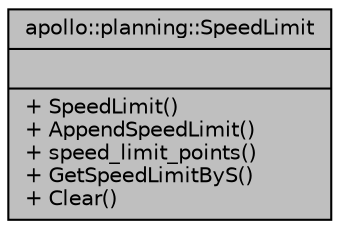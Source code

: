 digraph "apollo::planning::SpeedLimit"
{
  edge [fontname="Helvetica",fontsize="10",labelfontname="Helvetica",labelfontsize="10"];
  node [fontname="Helvetica",fontsize="10",shape=record];
  Node1 [label="{apollo::planning::SpeedLimit\n||+ SpeedLimit()\l+ AppendSpeedLimit()\l+ speed_limit_points()\l+ GetSpeedLimitByS()\l+ Clear()\l}",height=0.2,width=0.4,color="black", fillcolor="grey75", style="filled" fontcolor="black"];
}
